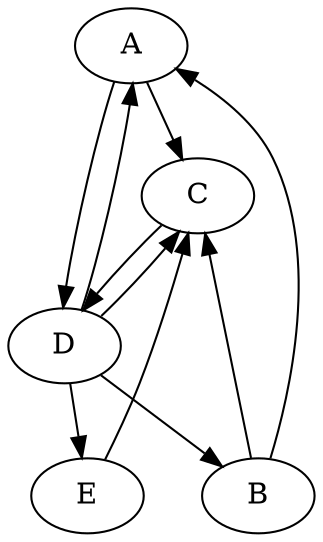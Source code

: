 digraph {
    A -> C
    A -> D 
    B -> A
    B -> C
    C -> D 
    D -> A 
    D -> B
    D -> C
    D -> E
    E -> C
}